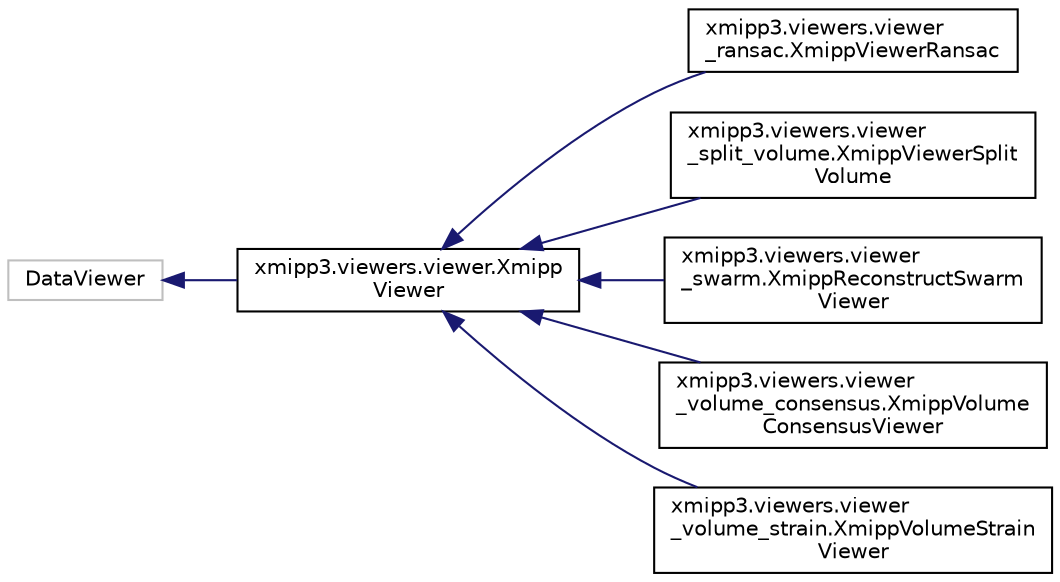 digraph "Graphical Class Hierarchy"
{
  edge [fontname="Helvetica",fontsize="10",labelfontname="Helvetica",labelfontsize="10"];
  node [fontname="Helvetica",fontsize="10",shape=record];
  rankdir="LR";
  Node535 [label="DataViewer",height=0.2,width=0.4,color="grey75", fillcolor="white", style="filled"];
  Node535 -> Node0 [dir="back",color="midnightblue",fontsize="10",style="solid",fontname="Helvetica"];
  Node0 [label="xmipp3.viewers.viewer.Xmipp\lViewer",height=0.2,width=0.4,color="black", fillcolor="white", style="filled",URL="$classxmipp3_1_1viewers_1_1viewer_1_1XmippViewer.html"];
  Node0 -> Node1 [dir="back",color="midnightblue",fontsize="10",style="solid",fontname="Helvetica"];
  Node1 [label="xmipp3.viewers.viewer\l_ransac.XmippViewerRansac",height=0.2,width=0.4,color="black", fillcolor="white", style="filled",URL="$classxmipp3_1_1viewers_1_1viewer__ransac_1_1XmippViewerRansac.html"];
  Node0 -> Node2 [dir="back",color="midnightblue",fontsize="10",style="solid",fontname="Helvetica"];
  Node2 [label="xmipp3.viewers.viewer\l_split_volume.XmippViewerSplit\lVolume",height=0.2,width=0.4,color="black", fillcolor="white", style="filled",URL="$classxmipp3_1_1viewers_1_1viewer__split__volume_1_1XmippViewerSplitVolume.html"];
  Node0 -> Node3 [dir="back",color="midnightblue",fontsize="10",style="solid",fontname="Helvetica"];
  Node3 [label="xmipp3.viewers.viewer\l_swarm.XmippReconstructSwarm\lViewer",height=0.2,width=0.4,color="black", fillcolor="white", style="filled",URL="$classxmipp3_1_1viewers_1_1viewer__swarm_1_1XmippReconstructSwarmViewer.html"];
  Node0 -> Node4 [dir="back",color="midnightblue",fontsize="10",style="solid",fontname="Helvetica"];
  Node4 [label="xmipp3.viewers.viewer\l_volume_consensus.XmippVolume\lConsensusViewer",height=0.2,width=0.4,color="black", fillcolor="white", style="filled",URL="$classxmipp3_1_1viewers_1_1viewer__volume__consensus_1_1XmippVolumeConsensusViewer.html"];
  Node0 -> Node5 [dir="back",color="midnightblue",fontsize="10",style="solid",fontname="Helvetica"];
  Node5 [label="xmipp3.viewers.viewer\l_volume_strain.XmippVolumeStrain\lViewer",height=0.2,width=0.4,color="black", fillcolor="white", style="filled",URL="$classxmipp3_1_1viewers_1_1viewer__volume__strain_1_1XmippVolumeStrainViewer.html"];
}

